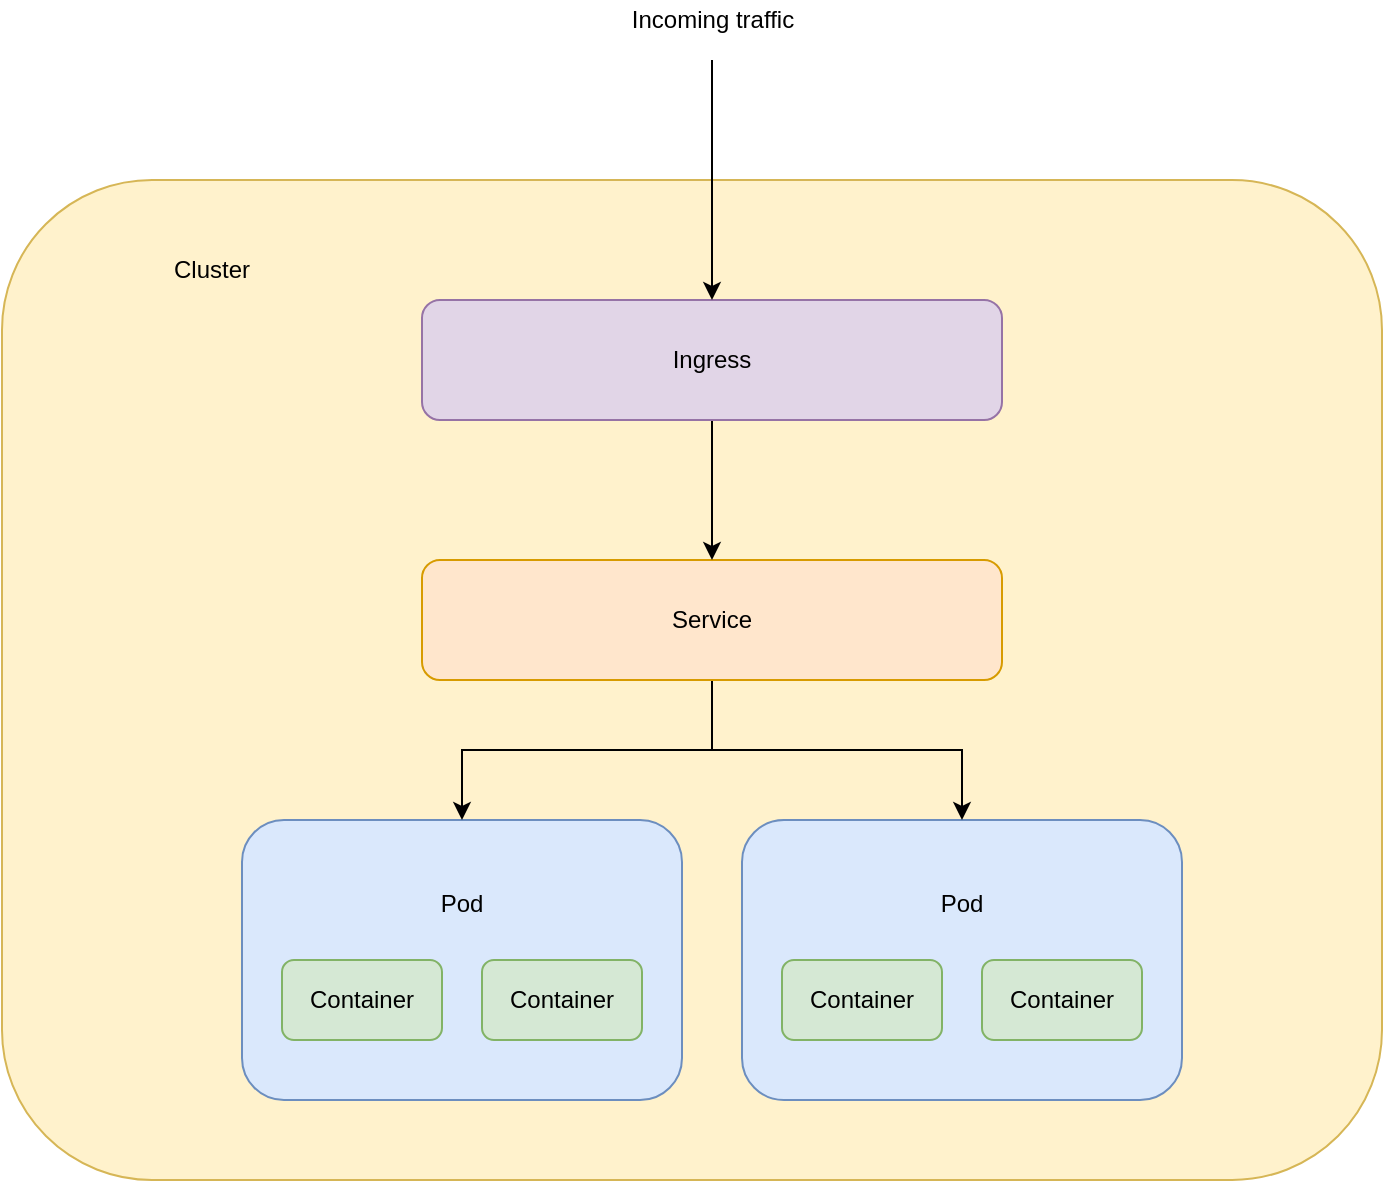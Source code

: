 <mxfile version="14.6.0" type="device"><diagram id="9ZoYe0KDJLOlT4mm0c_j" name="Page-1"><mxGraphModel dx="2066" dy="1166" grid="1" gridSize="10" guides="1" tooltips="1" connect="1" arrows="1" fold="1" page="1" pageScale="1" pageWidth="827" pageHeight="1169" math="0" shadow="0"><root><mxCell id="0"/><mxCell id="1" parent="0"/><mxCell id="nBo4oeg9IkVea5UJ4xdC-10" value="" style="rounded=1;whiteSpace=wrap;html=1;fillColor=#fff2cc;strokeColor=#d6b656;" vertex="1" parent="1"><mxGeometry x="90" y="370" width="690" height="500" as="geometry"/></mxCell><mxCell id="nBo4oeg9IkVea5UJ4xdC-4" value="Pod&lt;br&gt;&lt;br&gt;&lt;br&gt;&lt;br&gt;&lt;br&gt;" style="rounded=1;whiteSpace=wrap;html=1;fillColor=#dae8fc;strokeColor=#6c8ebf;" vertex="1" parent="1"><mxGeometry x="210" y="690" width="220" height="140" as="geometry"/></mxCell><mxCell id="nBo4oeg9IkVea5UJ4xdC-2" value="Container" style="rounded=1;whiteSpace=wrap;html=1;fillColor=#d5e8d4;strokeColor=#82b366;" vertex="1" parent="1"><mxGeometry x="230" y="760" width="80" height="40" as="geometry"/></mxCell><mxCell id="nBo4oeg9IkVea5UJ4xdC-3" value="Container" style="rounded=1;whiteSpace=wrap;html=1;fillColor=#d5e8d4;strokeColor=#82b366;" vertex="1" parent="1"><mxGeometry x="330" y="760" width="80" height="40" as="geometry"/></mxCell><mxCell id="nBo4oeg9IkVea5UJ4xdC-5" value="Pod&lt;br&gt;&lt;br&gt;&lt;br&gt;&lt;br&gt;&lt;br&gt;" style="rounded=1;whiteSpace=wrap;html=1;fillColor=#dae8fc;strokeColor=#6c8ebf;" vertex="1" parent="1"><mxGeometry x="460" y="690" width="220" height="140" as="geometry"/></mxCell><mxCell id="nBo4oeg9IkVea5UJ4xdC-6" value="Container" style="rounded=1;whiteSpace=wrap;html=1;fillColor=#d5e8d4;strokeColor=#82b366;" vertex="1" parent="1"><mxGeometry x="480" y="760" width="80" height="40" as="geometry"/></mxCell><mxCell id="nBo4oeg9IkVea5UJ4xdC-7" value="Container" style="rounded=1;whiteSpace=wrap;html=1;fillColor=#d5e8d4;strokeColor=#82b366;" vertex="1" parent="1"><mxGeometry x="580" y="760" width="80" height="40" as="geometry"/></mxCell><mxCell id="nBo4oeg9IkVea5UJ4xdC-12" style="edgeStyle=orthogonalEdgeStyle;rounded=0;orthogonalLoop=1;jettySize=auto;html=1;exitX=0.5;exitY=1;exitDx=0;exitDy=0;" edge="1" parent="1" source="nBo4oeg9IkVea5UJ4xdC-8" target="nBo4oeg9IkVea5UJ4xdC-4"><mxGeometry relative="1" as="geometry"/></mxCell><mxCell id="nBo4oeg9IkVea5UJ4xdC-13" style="edgeStyle=orthogonalEdgeStyle;rounded=0;orthogonalLoop=1;jettySize=auto;html=1;exitX=0.5;exitY=1;exitDx=0;exitDy=0;" edge="1" parent="1" source="nBo4oeg9IkVea5UJ4xdC-8" target="nBo4oeg9IkVea5UJ4xdC-5"><mxGeometry relative="1" as="geometry"/></mxCell><mxCell id="nBo4oeg9IkVea5UJ4xdC-8" value="Service" style="rounded=1;whiteSpace=wrap;html=1;fillColor=#ffe6cc;strokeColor=#d79b00;" vertex="1" parent="1"><mxGeometry x="300" y="560" width="290" height="60" as="geometry"/></mxCell><mxCell id="nBo4oeg9IkVea5UJ4xdC-14" style="edgeStyle=orthogonalEdgeStyle;rounded=0;orthogonalLoop=1;jettySize=auto;html=1;exitX=0.5;exitY=1;exitDx=0;exitDy=0;" edge="1" parent="1" source="nBo4oeg9IkVea5UJ4xdC-9" target="nBo4oeg9IkVea5UJ4xdC-8"><mxGeometry relative="1" as="geometry"/></mxCell><mxCell id="nBo4oeg9IkVea5UJ4xdC-9" value="Ingress" style="rounded=1;whiteSpace=wrap;html=1;fillColor=#e1d5e7;strokeColor=#9673a6;" vertex="1" parent="1"><mxGeometry x="300" y="430" width="290" height="60" as="geometry"/></mxCell><mxCell id="nBo4oeg9IkVea5UJ4xdC-11" value="Cluster" style="text;html=1;strokeColor=none;fillColor=none;align=center;verticalAlign=middle;whiteSpace=wrap;rounded=0;" vertex="1" parent="1"><mxGeometry x="150" y="390" width="90" height="50" as="geometry"/></mxCell><mxCell id="nBo4oeg9IkVea5UJ4xdC-15" value="" style="endArrow=classic;html=1;entryX=0.5;entryY=0;entryDx=0;entryDy=0;" edge="1" parent="1" target="nBo4oeg9IkVea5UJ4xdC-9"><mxGeometry width="50" height="50" relative="1" as="geometry"><mxPoint x="445" y="310" as="sourcePoint"/><mxPoint x="470" y="260" as="targetPoint"/></mxGeometry></mxCell><mxCell id="nBo4oeg9IkVea5UJ4xdC-16" value="Incoming traffic" style="text;html=1;strokeColor=none;fillColor=none;align=center;verticalAlign=middle;whiteSpace=wrap;rounded=0;" vertex="1" parent="1"><mxGeometry x="392.5" y="280" width="105" height="20" as="geometry"/></mxCell></root></mxGraphModel></diagram></mxfile>